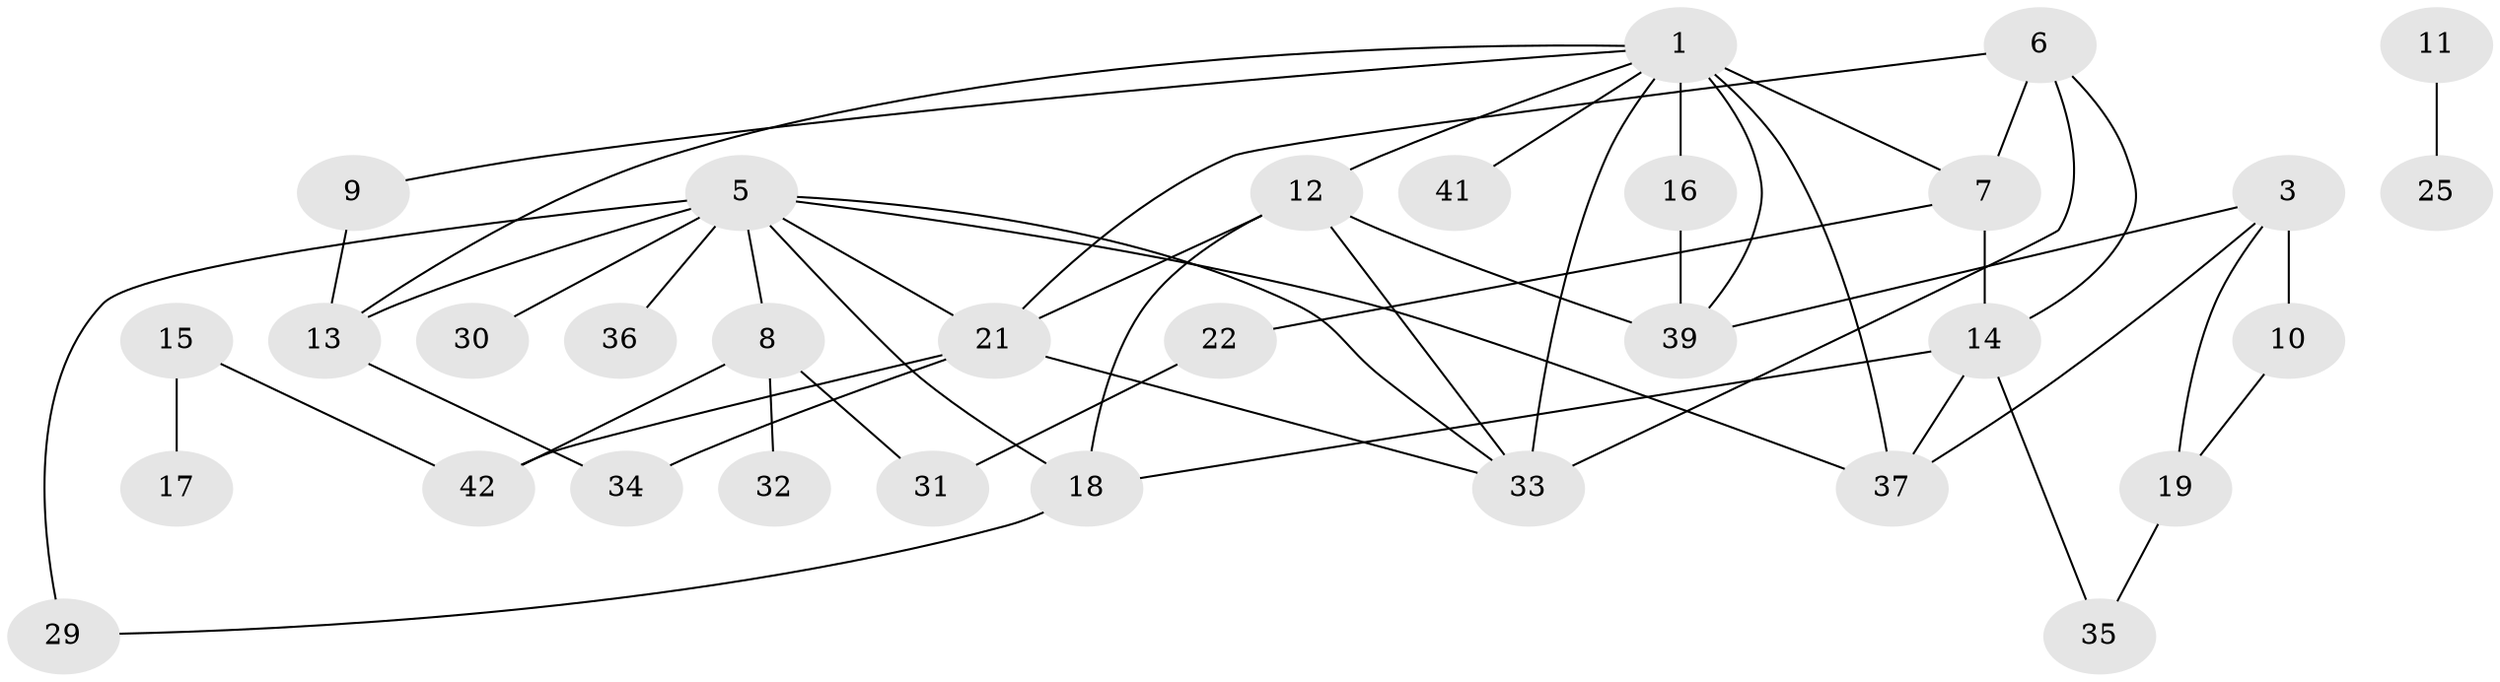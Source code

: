 // original degree distribution, {5: 0.10588235294117647, 0: 0.11764705882352941, 3: 0.2, 6: 0.058823529411764705, 1: 0.21176470588235294, 2: 0.27058823529411763, 4: 0.03529411764705882}
// Generated by graph-tools (version 1.1) at 2025/47/03/04/25 22:47:59]
// undirected, 32 vertices, 51 edges
graph export_dot {
  node [color=gray90,style=filled];
  1;
  3;
  5;
  6;
  7;
  8;
  9;
  10;
  11;
  12;
  13;
  14;
  15;
  16;
  17;
  18;
  19;
  21;
  22;
  25;
  29;
  30;
  31;
  32;
  33;
  34;
  35;
  36;
  37;
  39;
  41;
  42;
  1 -- 7 [weight=3.0];
  1 -- 9 [weight=1.0];
  1 -- 12 [weight=1.0];
  1 -- 13 [weight=2.0];
  1 -- 16 [weight=3.0];
  1 -- 33 [weight=2.0];
  1 -- 37 [weight=2.0];
  1 -- 39 [weight=1.0];
  1 -- 41 [weight=1.0];
  3 -- 10 [weight=1.0];
  3 -- 19 [weight=1.0];
  3 -- 37 [weight=1.0];
  3 -- 39 [weight=1.0];
  5 -- 8 [weight=1.0];
  5 -- 13 [weight=1.0];
  5 -- 18 [weight=1.0];
  5 -- 21 [weight=1.0];
  5 -- 29 [weight=2.0];
  5 -- 30 [weight=1.0];
  5 -- 33 [weight=1.0];
  5 -- 36 [weight=1.0];
  5 -- 37 [weight=1.0];
  6 -- 7 [weight=1.0];
  6 -- 14 [weight=1.0];
  6 -- 21 [weight=1.0];
  6 -- 33 [weight=1.0];
  7 -- 14 [weight=1.0];
  7 -- 22 [weight=1.0];
  8 -- 31 [weight=1.0];
  8 -- 32 [weight=1.0];
  8 -- 42 [weight=1.0];
  9 -- 13 [weight=1.0];
  10 -- 19 [weight=1.0];
  11 -- 25 [weight=1.0];
  12 -- 18 [weight=1.0];
  12 -- 21 [weight=1.0];
  12 -- 33 [weight=1.0];
  12 -- 39 [weight=1.0];
  13 -- 34 [weight=1.0];
  14 -- 18 [weight=1.0];
  14 -- 35 [weight=1.0];
  14 -- 37 [weight=2.0];
  15 -- 17 [weight=1.0];
  15 -- 42 [weight=1.0];
  16 -- 39 [weight=1.0];
  18 -- 29 [weight=1.0];
  19 -- 35 [weight=1.0];
  21 -- 33 [weight=1.0];
  21 -- 34 [weight=1.0];
  21 -- 42 [weight=1.0];
  22 -- 31 [weight=1.0];
}
